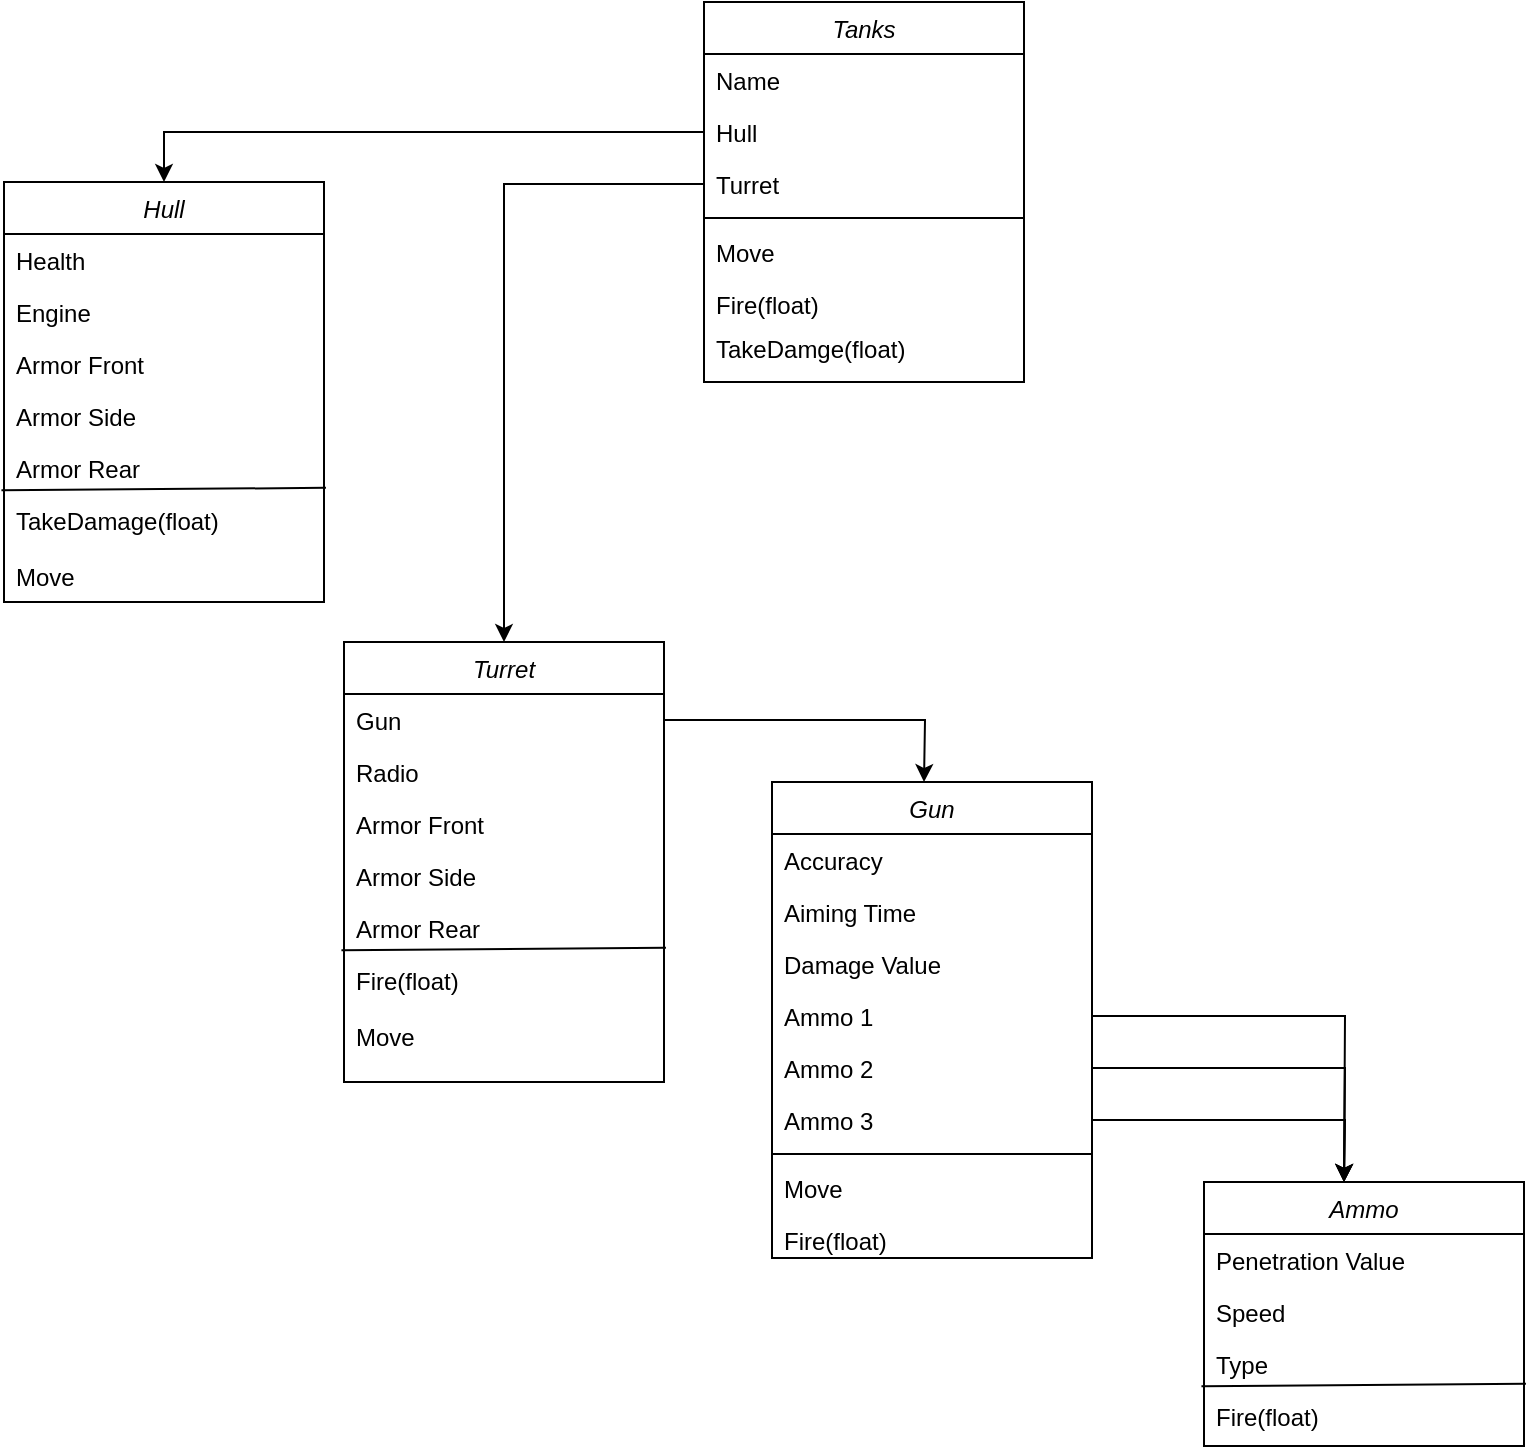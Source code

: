 <mxfile version="21.0.10" type="device"><diagram id="C5RBs43oDa-KdzZeNtuy" name="Page-1"><mxGraphModel dx="1646" dy="442" grid="1" gridSize="10" guides="1" tooltips="1" connect="1" arrows="1" fold="1" page="1" pageScale="1" pageWidth="827" pageHeight="1169" math="0" shadow="0"><root><mxCell id="WIyWlLk6GJQsqaUBKTNV-0"/><mxCell id="WIyWlLk6GJQsqaUBKTNV-1" parent="WIyWlLk6GJQsqaUBKTNV-0"/><mxCell id="zkfFHV4jXpPFQw0GAbJ--0" value="Tanks" style="swimlane;fontStyle=2;align=center;verticalAlign=top;childLayout=stackLayout;horizontal=1;startSize=26;horizontalStack=0;resizeParent=1;resizeLast=0;collapsible=1;marginBottom=0;rounded=0;shadow=0;strokeWidth=1;" parent="WIyWlLk6GJQsqaUBKTNV-1" vertex="1"><mxGeometry x="220" y="120" width="160" height="190" as="geometry"><mxRectangle x="230" y="140" width="160" height="26" as="alternateBounds"/></mxGeometry></mxCell><mxCell id="zkfFHV4jXpPFQw0GAbJ--1" value="Name" style="text;align=left;verticalAlign=top;spacingLeft=4;spacingRight=4;overflow=hidden;rotatable=0;points=[[0,0.5],[1,0.5]];portConstraint=eastwest;" parent="zkfFHV4jXpPFQw0GAbJ--0" vertex="1"><mxGeometry y="26" width="160" height="26" as="geometry"/></mxCell><mxCell id="zkfFHV4jXpPFQw0GAbJ--2" value="Hull" style="text;align=left;verticalAlign=top;spacingLeft=4;spacingRight=4;overflow=hidden;rotatable=0;points=[[0,0.5],[1,0.5]];portConstraint=eastwest;rounded=0;shadow=0;html=0;" parent="zkfFHV4jXpPFQw0GAbJ--0" vertex="1"><mxGeometry y="52" width="160" height="26" as="geometry"/></mxCell><mxCell id="zkfFHV4jXpPFQw0GAbJ--3" value="Turret" style="text;align=left;verticalAlign=top;spacingLeft=4;spacingRight=4;overflow=hidden;rotatable=0;points=[[0,0.5],[1,0.5]];portConstraint=eastwest;rounded=0;shadow=0;html=0;" parent="zkfFHV4jXpPFQw0GAbJ--0" vertex="1"><mxGeometry y="78" width="160" height="26" as="geometry"/></mxCell><mxCell id="zkfFHV4jXpPFQw0GAbJ--4" value="" style="line;html=1;strokeWidth=1;align=left;verticalAlign=middle;spacingTop=-1;spacingLeft=3;spacingRight=3;rotatable=0;labelPosition=right;points=[];portConstraint=eastwest;" parent="zkfFHV4jXpPFQw0GAbJ--0" vertex="1"><mxGeometry y="104" width="160" height="8" as="geometry"/></mxCell><mxCell id="zkfFHV4jXpPFQw0GAbJ--5" value="Move" style="text;align=left;verticalAlign=top;spacingLeft=4;spacingRight=4;overflow=hidden;rotatable=0;points=[[0,0.5],[1,0.5]];portConstraint=eastwest;" parent="zkfFHV4jXpPFQw0GAbJ--0" vertex="1"><mxGeometry y="112" width="160" height="26" as="geometry"/></mxCell><mxCell id="rVTbRaxApr-_bVz0Vzz9-0" value="Fire(float)" style="text;align=left;verticalAlign=top;spacingLeft=4;spacingRight=4;overflow=hidden;rotatable=0;points=[[0,0.5],[1,0.5]];portConstraint=eastwest;" vertex="1" parent="zkfFHV4jXpPFQw0GAbJ--0"><mxGeometry y="138" width="160" height="22" as="geometry"/></mxCell><mxCell id="rVTbRaxApr-_bVz0Vzz9-12" value="TakeDamge(float)" style="text;align=left;verticalAlign=top;spacingLeft=4;spacingRight=4;overflow=hidden;rotatable=0;points=[[0,0.5],[1,0.5]];portConstraint=eastwest;" vertex="1" parent="zkfFHV4jXpPFQw0GAbJ--0"><mxGeometry y="160" width="160" height="26" as="geometry"/></mxCell><mxCell id="rVTbRaxApr-_bVz0Vzz9-3" value="Hull" style="swimlane;fontStyle=2;align=center;verticalAlign=top;childLayout=stackLayout;horizontal=1;startSize=26;horizontalStack=0;resizeParent=1;resizeLast=0;collapsible=1;marginBottom=0;rounded=0;shadow=0;strokeWidth=1;" vertex="1" parent="WIyWlLk6GJQsqaUBKTNV-1"><mxGeometry x="-130" y="210" width="160" height="210" as="geometry"><mxRectangle x="230" y="140" width="160" height="26" as="alternateBounds"/></mxGeometry></mxCell><mxCell id="rVTbRaxApr-_bVz0Vzz9-4" value="Health" style="text;align=left;verticalAlign=top;spacingLeft=4;spacingRight=4;overflow=hidden;rotatable=0;points=[[0,0.5],[1,0.5]];portConstraint=eastwest;" vertex="1" parent="rVTbRaxApr-_bVz0Vzz9-3"><mxGeometry y="26" width="160" height="26" as="geometry"/></mxCell><mxCell id="rVTbRaxApr-_bVz0Vzz9-5" value="Engine" style="text;align=left;verticalAlign=top;spacingLeft=4;spacingRight=4;overflow=hidden;rotatable=0;points=[[0,0.5],[1,0.5]];portConstraint=eastwest;rounded=0;shadow=0;html=0;" vertex="1" parent="rVTbRaxApr-_bVz0Vzz9-3"><mxGeometry y="52" width="160" height="26" as="geometry"/></mxCell><mxCell id="rVTbRaxApr-_bVz0Vzz9-6" value="Armor Front" style="text;align=left;verticalAlign=top;spacingLeft=4;spacingRight=4;overflow=hidden;rotatable=0;points=[[0,0.5],[1,0.5]];portConstraint=eastwest;rounded=0;shadow=0;html=0;" vertex="1" parent="rVTbRaxApr-_bVz0Vzz9-3"><mxGeometry y="78" width="160" height="26" as="geometry"/></mxCell><mxCell id="rVTbRaxApr-_bVz0Vzz9-10" value="" style="endArrow=none;html=1;rounded=0;exitX=-0.008;exitY=-0.066;exitDx=0;exitDy=0;exitPerimeter=0;entryX=1.006;entryY=-0.11;entryDx=0;entryDy=0;entryPerimeter=0;" edge="1" parent="rVTbRaxApr-_bVz0Vzz9-3" source="rVTbRaxApr-_bVz0Vzz9-9" target="rVTbRaxApr-_bVz0Vzz9-9"><mxGeometry width="50" height="50" relative="1" as="geometry"><mxPoint x="170" y="310" as="sourcePoint"/><mxPoint x="220" y="260" as="targetPoint"/><Array as="points"/></mxGeometry></mxCell><mxCell id="rVTbRaxApr-_bVz0Vzz9-14" value="Armor Side" style="text;align=left;verticalAlign=top;spacingLeft=4;spacingRight=4;overflow=hidden;rotatable=0;points=[[0,0.5],[1,0.5]];portConstraint=eastwest;" vertex="1" parent="rVTbRaxApr-_bVz0Vzz9-3"><mxGeometry y="104" width="160" height="26" as="geometry"/></mxCell><mxCell id="rVTbRaxApr-_bVz0Vzz9-11" value="Armor Rear" style="text;align=left;verticalAlign=top;spacingLeft=4;spacingRight=4;overflow=hidden;rotatable=0;points=[[0,0.5],[1,0.5]];portConstraint=eastwest;" vertex="1" parent="rVTbRaxApr-_bVz0Vzz9-3"><mxGeometry y="130" width="160" height="26" as="geometry"/></mxCell><mxCell id="rVTbRaxApr-_bVz0Vzz9-9" value="TakeDamage(float)" style="text;align=left;verticalAlign=top;spacingLeft=4;spacingRight=4;overflow=hidden;rotatable=0;points=[[0,0.5],[1,0.5]];portConstraint=eastwest;" vertex="1" parent="rVTbRaxApr-_bVz0Vzz9-3"><mxGeometry y="156" width="160" height="28" as="geometry"/></mxCell><mxCell id="rVTbRaxApr-_bVz0Vzz9-8" value="Move" style="text;align=left;verticalAlign=top;spacingLeft=4;spacingRight=4;overflow=hidden;rotatable=0;points=[[0,0.5],[1,0.5]];portConstraint=eastwest;" vertex="1" parent="rVTbRaxApr-_bVz0Vzz9-3"><mxGeometry y="184" width="160" height="26" as="geometry"/></mxCell><mxCell id="rVTbRaxApr-_bVz0Vzz9-15" value="Turret" style="swimlane;fontStyle=2;align=center;verticalAlign=top;childLayout=stackLayout;horizontal=1;startSize=26;horizontalStack=0;resizeParent=1;resizeLast=0;collapsible=1;marginBottom=0;rounded=0;shadow=0;strokeWidth=1;" vertex="1" parent="WIyWlLk6GJQsqaUBKTNV-1"><mxGeometry x="40" y="440" width="160" height="220" as="geometry"><mxRectangle x="230" y="140" width="160" height="26" as="alternateBounds"/></mxGeometry></mxCell><mxCell id="rVTbRaxApr-_bVz0Vzz9-29" style="edgeStyle=orthogonalEdgeStyle;rounded=0;orthogonalLoop=1;jettySize=auto;html=1;" edge="1" parent="rVTbRaxApr-_bVz0Vzz9-15" source="rVTbRaxApr-_bVz0Vzz9-16"><mxGeometry relative="1" as="geometry"><mxPoint x="290" y="70" as="targetPoint"/></mxGeometry></mxCell><mxCell id="rVTbRaxApr-_bVz0Vzz9-16" value="Gun" style="text;align=left;verticalAlign=top;spacingLeft=4;spacingRight=4;overflow=hidden;rotatable=0;points=[[0,0.5],[1,0.5]];portConstraint=eastwest;" vertex="1" parent="rVTbRaxApr-_bVz0Vzz9-15"><mxGeometry y="26" width="160" height="26" as="geometry"/></mxCell><mxCell id="rVTbRaxApr-_bVz0Vzz9-28" value="Radio" style="text;align=left;verticalAlign=top;spacingLeft=4;spacingRight=4;overflow=hidden;rotatable=0;points=[[0,0.5],[1,0.5]];portConstraint=eastwest;" vertex="1" parent="rVTbRaxApr-_bVz0Vzz9-15"><mxGeometry y="52" width="160" height="26" as="geometry"/></mxCell><mxCell id="rVTbRaxApr-_bVz0Vzz9-19" value="" style="endArrow=none;html=1;rounded=0;exitX=-0.008;exitY=-0.066;exitDx=0;exitDy=0;exitPerimeter=0;entryX=1.006;entryY=-0.11;entryDx=0;entryDy=0;entryPerimeter=0;" edge="1" parent="rVTbRaxApr-_bVz0Vzz9-15" source="rVTbRaxApr-_bVz0Vzz9-22" target="rVTbRaxApr-_bVz0Vzz9-22"><mxGeometry width="50" height="50" relative="1" as="geometry"><mxPoint x="170" y="310" as="sourcePoint"/><mxPoint x="220" y="260" as="targetPoint"/><Array as="points"/></mxGeometry></mxCell><mxCell id="rVTbRaxApr-_bVz0Vzz9-26" value="Armor Front" style="text;align=left;verticalAlign=top;spacingLeft=4;spacingRight=4;overflow=hidden;rotatable=0;points=[[0,0.5],[1,0.5]];portConstraint=eastwest;" vertex="1" parent="rVTbRaxApr-_bVz0Vzz9-15"><mxGeometry y="78" width="160" height="26" as="geometry"/></mxCell><mxCell id="rVTbRaxApr-_bVz0Vzz9-27" value="Armor Side" style="text;align=left;verticalAlign=top;spacingLeft=4;spacingRight=4;overflow=hidden;rotatable=0;points=[[0,0.5],[1,0.5]];portConstraint=eastwest;" vertex="1" parent="rVTbRaxApr-_bVz0Vzz9-15"><mxGeometry y="104" width="160" height="26" as="geometry"/></mxCell><mxCell id="rVTbRaxApr-_bVz0Vzz9-21" value="Armor Rear" style="text;align=left;verticalAlign=top;spacingLeft=4;spacingRight=4;overflow=hidden;rotatable=0;points=[[0,0.5],[1,0.5]];portConstraint=eastwest;" vertex="1" parent="rVTbRaxApr-_bVz0Vzz9-15"><mxGeometry y="130" width="160" height="26" as="geometry"/></mxCell><mxCell id="rVTbRaxApr-_bVz0Vzz9-22" value="Fire(float)" style="text;align=left;verticalAlign=top;spacingLeft=4;spacingRight=4;overflow=hidden;rotatable=0;points=[[0,0.5],[1,0.5]];portConstraint=eastwest;" vertex="1" parent="rVTbRaxApr-_bVz0Vzz9-15"><mxGeometry y="156" width="160" height="28" as="geometry"/></mxCell><mxCell id="rVTbRaxApr-_bVz0Vzz9-23" value="Move" style="text;align=left;verticalAlign=top;spacingLeft=4;spacingRight=4;overflow=hidden;rotatable=0;points=[[0,0.5],[1,0.5]];portConstraint=eastwest;" vertex="1" parent="rVTbRaxApr-_bVz0Vzz9-15"><mxGeometry y="184" width="160" height="26" as="geometry"/></mxCell><mxCell id="rVTbRaxApr-_bVz0Vzz9-24" style="edgeStyle=orthogonalEdgeStyle;rounded=0;orthogonalLoop=1;jettySize=auto;html=1;entryX=0.5;entryY=0;entryDx=0;entryDy=0;" edge="1" parent="WIyWlLk6GJQsqaUBKTNV-1" source="zkfFHV4jXpPFQw0GAbJ--3" target="rVTbRaxApr-_bVz0Vzz9-15"><mxGeometry relative="1" as="geometry"/></mxCell><mxCell id="rVTbRaxApr-_bVz0Vzz9-25" style="edgeStyle=orthogonalEdgeStyle;rounded=0;orthogonalLoop=1;jettySize=auto;html=1;exitX=0;exitY=0.5;exitDx=0;exitDy=0;" edge="1" parent="WIyWlLk6GJQsqaUBKTNV-1" source="zkfFHV4jXpPFQw0GAbJ--2" target="rVTbRaxApr-_bVz0Vzz9-3"><mxGeometry relative="1" as="geometry"/></mxCell><mxCell id="rVTbRaxApr-_bVz0Vzz9-31" value="Gun" style="swimlane;fontStyle=2;align=center;verticalAlign=top;childLayout=stackLayout;horizontal=1;startSize=26;horizontalStack=0;resizeParent=1;resizeLast=0;collapsible=1;marginBottom=0;rounded=0;shadow=0;strokeWidth=1;" vertex="1" parent="WIyWlLk6GJQsqaUBKTNV-1"><mxGeometry x="254" y="510" width="160" height="238" as="geometry"><mxRectangle x="230" y="140" width="160" height="26" as="alternateBounds"/></mxGeometry></mxCell><mxCell id="rVTbRaxApr-_bVz0Vzz9-34" value="Accuracy" style="text;align=left;verticalAlign=top;spacingLeft=4;spacingRight=4;overflow=hidden;rotatable=0;points=[[0,0.5],[1,0.5]];portConstraint=eastwest;rounded=0;shadow=0;html=0;" vertex="1" parent="rVTbRaxApr-_bVz0Vzz9-31"><mxGeometry y="26" width="160" height="26" as="geometry"/></mxCell><mxCell id="rVTbRaxApr-_bVz0Vzz9-39" value="Aiming Time" style="text;align=left;verticalAlign=top;spacingLeft=4;spacingRight=4;overflow=hidden;rotatable=0;points=[[0,0.5],[1,0.5]];portConstraint=eastwest;rounded=0;shadow=0;html=0;" vertex="1" parent="rVTbRaxApr-_bVz0Vzz9-31"><mxGeometry y="52" width="160" height="26" as="geometry"/></mxCell><mxCell id="rVTbRaxApr-_bVz0Vzz9-48" value="Damage Value" style="text;align=left;verticalAlign=top;spacingLeft=4;spacingRight=4;overflow=hidden;rotatable=0;points=[[0,0.5],[1,0.5]];portConstraint=eastwest;rounded=0;shadow=0;html=0;" vertex="1" parent="rVTbRaxApr-_bVz0Vzz9-31"><mxGeometry y="78" width="160" height="26" as="geometry"/></mxCell><mxCell id="rVTbRaxApr-_bVz0Vzz9-52" style="edgeStyle=orthogonalEdgeStyle;rounded=0;orthogonalLoop=1;jettySize=auto;html=1;" edge="1" parent="rVTbRaxApr-_bVz0Vzz9-31" source="rVTbRaxApr-_bVz0Vzz9-17"><mxGeometry relative="1" as="geometry"><mxPoint x="286" y="200" as="targetPoint"/></mxGeometry></mxCell><mxCell id="rVTbRaxApr-_bVz0Vzz9-17" value="Ammo 1" style="text;align=left;verticalAlign=top;spacingLeft=4;spacingRight=4;overflow=hidden;rotatable=0;points=[[0,0.5],[1,0.5]];portConstraint=eastwest;rounded=0;shadow=0;html=0;" vertex="1" parent="rVTbRaxApr-_bVz0Vzz9-31"><mxGeometry y="104" width="160" height="26" as="geometry"/></mxCell><mxCell id="rVTbRaxApr-_bVz0Vzz9-50" style="edgeStyle=orthogonalEdgeStyle;rounded=0;orthogonalLoop=1;jettySize=auto;html=1;exitX=1;exitY=0.5;exitDx=0;exitDy=0;" edge="1" parent="rVTbRaxApr-_bVz0Vzz9-31" source="rVTbRaxApr-_bVz0Vzz9-18"><mxGeometry relative="1" as="geometry"><mxPoint x="286" y="200" as="targetPoint"/></mxGeometry></mxCell><mxCell id="rVTbRaxApr-_bVz0Vzz9-18" value="Ammo 2" style="text;align=left;verticalAlign=top;spacingLeft=4;spacingRight=4;overflow=hidden;rotatable=0;points=[[0,0.5],[1,0.5]];portConstraint=eastwest;rounded=0;shadow=0;html=0;" vertex="1" parent="rVTbRaxApr-_bVz0Vzz9-31"><mxGeometry y="130" width="160" height="26" as="geometry"/></mxCell><mxCell id="rVTbRaxApr-_bVz0Vzz9-53" style="edgeStyle=orthogonalEdgeStyle;rounded=0;orthogonalLoop=1;jettySize=auto;html=1;" edge="1" parent="rVTbRaxApr-_bVz0Vzz9-31" source="rVTbRaxApr-_bVz0Vzz9-20"><mxGeometry relative="1" as="geometry"><mxPoint x="286" y="200" as="targetPoint"/></mxGeometry></mxCell><mxCell id="rVTbRaxApr-_bVz0Vzz9-20" value="Ammo 3" style="text;align=left;verticalAlign=top;spacingLeft=4;spacingRight=4;overflow=hidden;rotatable=0;points=[[0,0.5],[1,0.5]];portConstraint=eastwest;" vertex="1" parent="rVTbRaxApr-_bVz0Vzz9-31"><mxGeometry y="156" width="160" height="26" as="geometry"/></mxCell><mxCell id="rVTbRaxApr-_bVz0Vzz9-35" value="" style="line;html=1;strokeWidth=1;align=left;verticalAlign=middle;spacingTop=-1;spacingLeft=3;spacingRight=3;rotatable=0;labelPosition=right;points=[];portConstraint=eastwest;" vertex="1" parent="rVTbRaxApr-_bVz0Vzz9-31"><mxGeometry y="182" width="160" height="8" as="geometry"/></mxCell><mxCell id="rVTbRaxApr-_bVz0Vzz9-36" value="Move" style="text;align=left;verticalAlign=top;spacingLeft=4;spacingRight=4;overflow=hidden;rotatable=0;points=[[0,0.5],[1,0.5]];portConstraint=eastwest;" vertex="1" parent="rVTbRaxApr-_bVz0Vzz9-31"><mxGeometry y="190" width="160" height="26" as="geometry"/></mxCell><mxCell id="rVTbRaxApr-_bVz0Vzz9-37" value="Fire(float)" style="text;align=left;verticalAlign=top;spacingLeft=4;spacingRight=4;overflow=hidden;rotatable=0;points=[[0,0.5],[1,0.5]];portConstraint=eastwest;" vertex="1" parent="rVTbRaxApr-_bVz0Vzz9-31"><mxGeometry y="216" width="160" height="22" as="geometry"/></mxCell><mxCell id="rVTbRaxApr-_bVz0Vzz9-55" value="Ammo" style="swimlane;fontStyle=2;align=center;verticalAlign=top;childLayout=stackLayout;horizontal=1;startSize=26;horizontalStack=0;resizeParent=1;resizeLast=0;collapsible=1;marginBottom=0;rounded=0;shadow=0;strokeWidth=1;" vertex="1" parent="WIyWlLk6GJQsqaUBKTNV-1"><mxGeometry x="470" y="710" width="160" height="132" as="geometry"><mxRectangle x="230" y="140" width="160" height="26" as="alternateBounds"/></mxGeometry></mxCell><mxCell id="rVTbRaxApr-_bVz0Vzz9-57" value="Penetration Value" style="text;align=left;verticalAlign=top;spacingLeft=4;spacingRight=4;overflow=hidden;rotatable=0;points=[[0,0.5],[1,0.5]];portConstraint=eastwest;" vertex="1" parent="rVTbRaxApr-_bVz0Vzz9-55"><mxGeometry y="26" width="160" height="26" as="geometry"/></mxCell><mxCell id="rVTbRaxApr-_bVz0Vzz9-58" value="Speed" style="text;align=left;verticalAlign=top;spacingLeft=4;spacingRight=4;overflow=hidden;rotatable=0;points=[[0,0.5],[1,0.5]];portConstraint=eastwest;" vertex="1" parent="rVTbRaxApr-_bVz0Vzz9-55"><mxGeometry y="52" width="160" height="26" as="geometry"/></mxCell><mxCell id="rVTbRaxApr-_bVz0Vzz9-59" value="" style="endArrow=none;html=1;rounded=0;exitX=-0.008;exitY=-0.066;exitDx=0;exitDy=0;exitPerimeter=0;entryX=1.006;entryY=-0.11;entryDx=0;entryDy=0;entryPerimeter=0;" edge="1" parent="rVTbRaxApr-_bVz0Vzz9-55" source="rVTbRaxApr-_bVz0Vzz9-63" target="rVTbRaxApr-_bVz0Vzz9-63"><mxGeometry width="50" height="50" relative="1" as="geometry"><mxPoint x="170" y="310" as="sourcePoint"/><mxPoint x="220" y="260" as="targetPoint"/><Array as="points"/></mxGeometry></mxCell><mxCell id="rVTbRaxApr-_bVz0Vzz9-60" value="Type" style="text;align=left;verticalAlign=top;spacingLeft=4;spacingRight=4;overflow=hidden;rotatable=0;points=[[0,0.5],[1,0.5]];portConstraint=eastwest;" vertex="1" parent="rVTbRaxApr-_bVz0Vzz9-55"><mxGeometry y="78" width="160" height="26" as="geometry"/></mxCell><mxCell id="rVTbRaxApr-_bVz0Vzz9-63" value="Fire(float)" style="text;align=left;verticalAlign=top;spacingLeft=4;spacingRight=4;overflow=hidden;rotatable=0;points=[[0,0.5],[1,0.5]];portConstraint=eastwest;" vertex="1" parent="rVTbRaxApr-_bVz0Vzz9-55"><mxGeometry y="104" width="160" height="28" as="geometry"/></mxCell></root></mxGraphModel></diagram></mxfile>